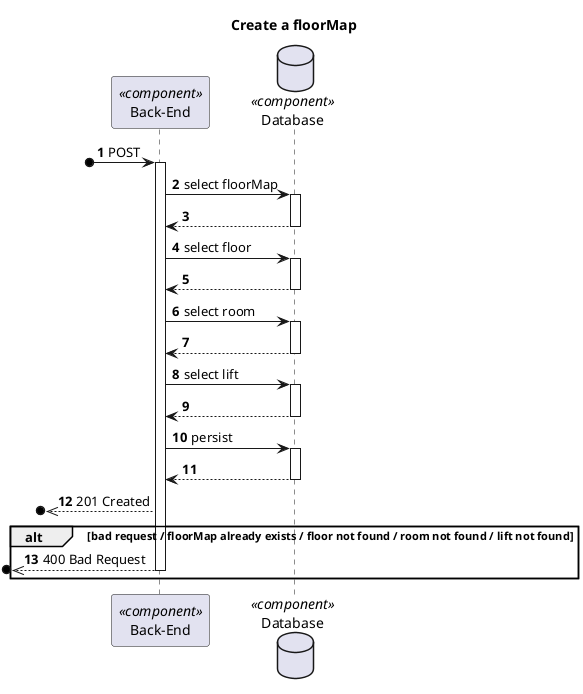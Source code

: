 @startuml Process View - Level 3

autonumber
skinparam packageStyle rect

title Create a floorMap

participant "Back-End" as BE <<component>>
database "Database" as DB <<component>>

?o-> BE : POST

activate BE

BE -> DB : select floorMap
activate DB
DB --> BE
deactivate DB

BE -> DB : select floor
activate DB
DB --> BE
deactivate DB

BE -> DB : select room
activate DB
DB --> BE
deactivate DB

BE -> DB : select lift
activate DB
DB --> BE
deactivate DB

BE -> DB : persist
activate DB
DB --> BE
deactivate DB

?o<<-- BE : 201 Created

alt bad request / floorMap already exists / floor not found / room not found / lift not found
?o<<-- BE : 400 Bad Request
deactivate BE
end

@enduml
